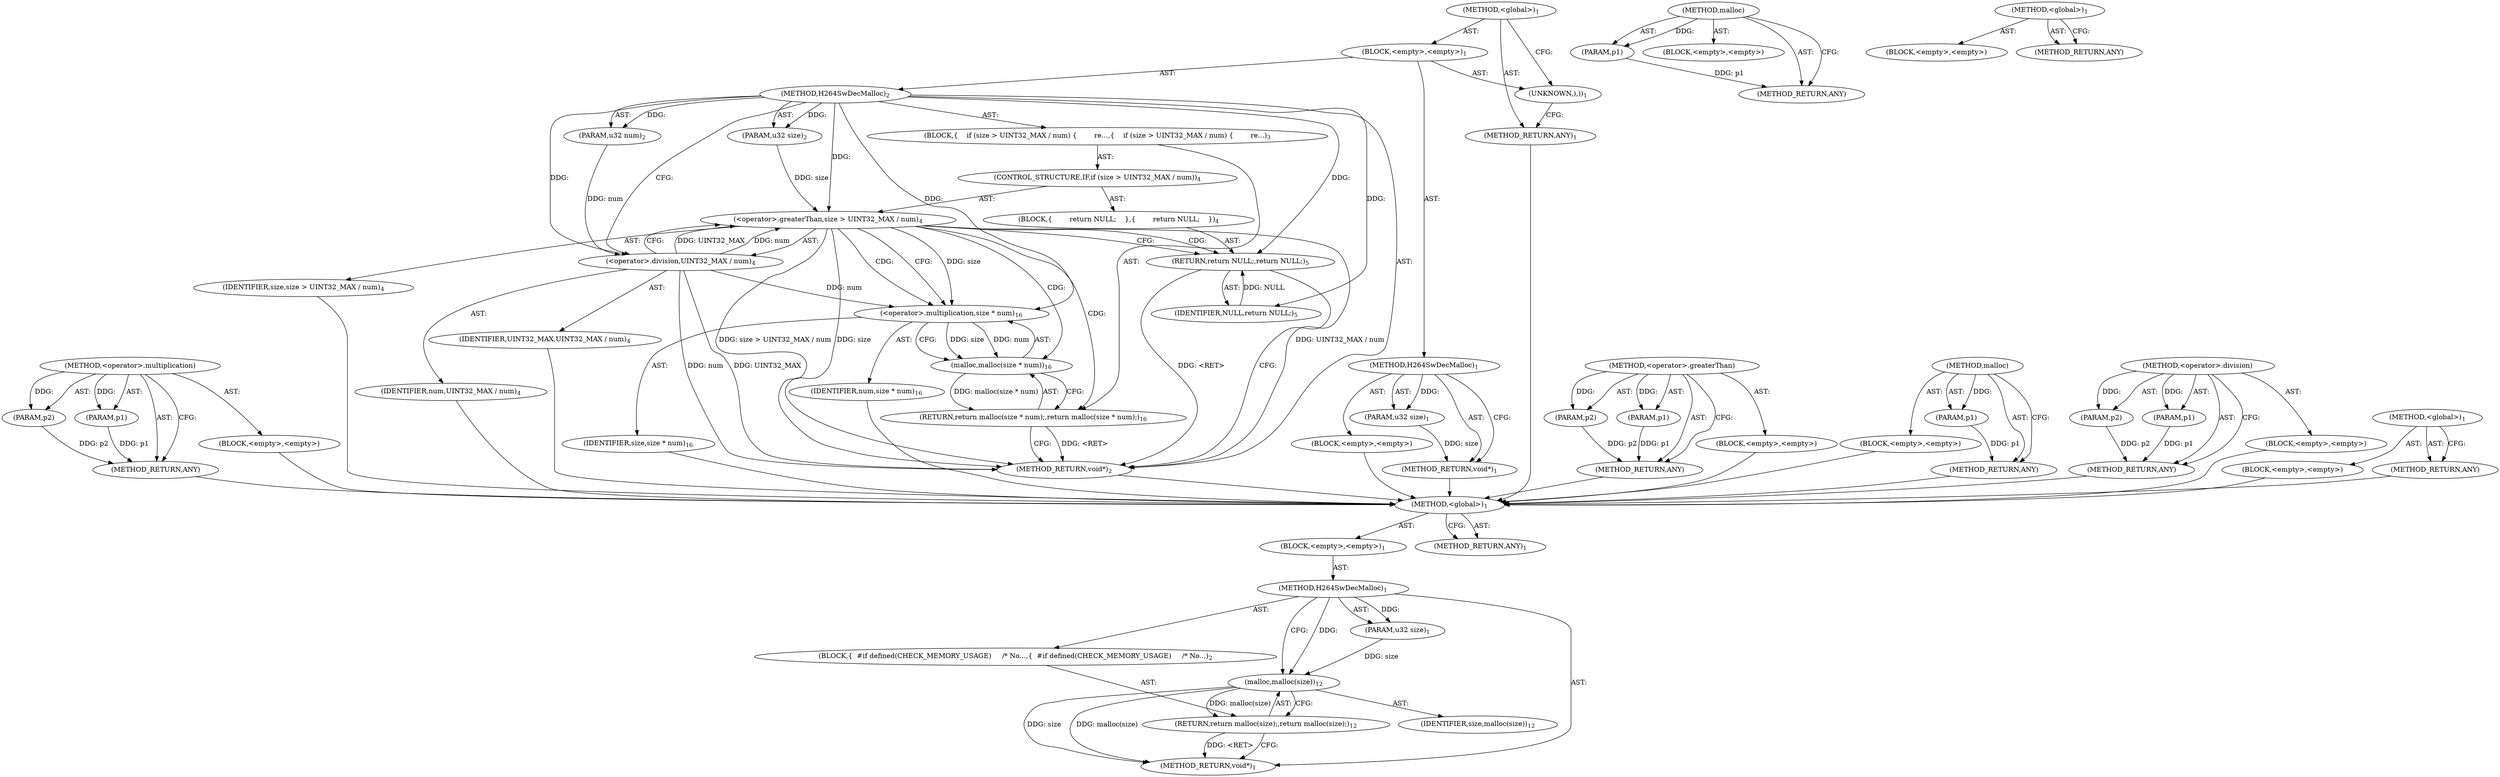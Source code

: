 digraph "H264SwDecMalloc" {
vulnerable_6 [label=<(METHOD,&lt;global&gt;)<SUB>1</SUB>>];
vulnerable_7 [label=<(BLOCK,&lt;empty&gt;,&lt;empty&gt;)<SUB>1</SUB>>];
vulnerable_8 [label=<(METHOD,H264SwDecMalloc)<SUB>1</SUB>>];
vulnerable_9 [label=<(PARAM,u32 size)<SUB>1</SUB>>];
vulnerable_10 [label=<(BLOCK,{
 
 #if defined(CHECK_MEMORY_USAGE)
     /* No...,{
 
 #if defined(CHECK_MEMORY_USAGE)
     /* No...)<SUB>2</SUB>>];
vulnerable_11 [label=<(RETURN,return malloc(size);,return malloc(size);)<SUB>12</SUB>>];
vulnerable_12 [label=<(malloc,malloc(size))<SUB>12</SUB>>];
vulnerable_13 [label=<(IDENTIFIER,size,malloc(size))<SUB>12</SUB>>];
vulnerable_14 [label=<(METHOD_RETURN,void*)<SUB>1</SUB>>];
vulnerable_16 [label=<(METHOD_RETURN,ANY)<SUB>1</SUB>>];
vulnerable_33 [label=<(METHOD,malloc)>];
vulnerable_34 [label=<(PARAM,p1)>];
vulnerable_35 [label=<(BLOCK,&lt;empty&gt;,&lt;empty&gt;)>];
vulnerable_36 [label=<(METHOD_RETURN,ANY)>];
vulnerable_27 [label=<(METHOD,&lt;global&gt;)<SUB>1</SUB>>];
vulnerable_28 [label=<(BLOCK,&lt;empty&gt;,&lt;empty&gt;)>];
vulnerable_29 [label=<(METHOD_RETURN,ANY)>];
fixed_65 [label=<(METHOD,&lt;operator&gt;.multiplication)>];
fixed_66 [label=<(PARAM,p1)>];
fixed_67 [label=<(PARAM,p2)>];
fixed_68 [label=<(BLOCK,&lt;empty&gt;,&lt;empty&gt;)>];
fixed_69 [label=<(METHOD_RETURN,ANY)>];
fixed_6 [label=<(METHOD,&lt;global&gt;)<SUB>1</SUB>>];
fixed_7 [label=<(BLOCK,&lt;empty&gt;,&lt;empty&gt;)<SUB>1</SUB>>];
fixed_8 [label=<(METHOD,H264SwDecMalloc)<SUB>1</SUB>>];
fixed_9 [label=<(PARAM,u32 size)<SUB>1</SUB>>];
fixed_10 [label=<(BLOCK,&lt;empty&gt;,&lt;empty&gt;)>];
fixed_11 [label=<(METHOD_RETURN,void*)<SUB>1</SUB>>];
fixed_13 [label=<(UNKNOWN,),))<SUB>1</SUB>>];
fixed_14 [label=<(METHOD,H264SwDecMalloc)<SUB>2</SUB>>];
fixed_15 [label=<(PARAM,u32 size)<SUB>2</SUB>>];
fixed_16 [label=<(PARAM,u32 num)<SUB>2</SUB>>];
fixed_17 [label=<(BLOCK,{
    if (size &gt; UINT32_MAX / num) {
        re...,{
    if (size &gt; UINT32_MAX / num) {
        re...)<SUB>3</SUB>>];
fixed_18 [label=<(CONTROL_STRUCTURE,IF,if (size &gt; UINT32_MAX / num))<SUB>4</SUB>>];
fixed_19 [label=<(&lt;operator&gt;.greaterThan,size &gt; UINT32_MAX / num)<SUB>4</SUB>>];
fixed_20 [label=<(IDENTIFIER,size,size &gt; UINT32_MAX / num)<SUB>4</SUB>>];
fixed_21 [label=<(&lt;operator&gt;.division,UINT32_MAX / num)<SUB>4</SUB>>];
fixed_22 [label=<(IDENTIFIER,UINT32_MAX,UINT32_MAX / num)<SUB>4</SUB>>];
fixed_23 [label=<(IDENTIFIER,num,UINT32_MAX / num)<SUB>4</SUB>>];
fixed_24 [label=<(BLOCK,{
        return NULL;
    },{
        return NULL;
    })<SUB>4</SUB>>];
fixed_25 [label=<(RETURN,return NULL;,return NULL;)<SUB>5</SUB>>];
fixed_26 [label=<(IDENTIFIER,NULL,return NULL;)<SUB>5</SUB>>];
fixed_27 [label=<(RETURN,return malloc(size * num);,return malloc(size * num);)<SUB>16</SUB>>];
fixed_28 [label=<(malloc,malloc(size * num))<SUB>16</SUB>>];
fixed_29 [label=<(&lt;operator&gt;.multiplication,size * num)<SUB>16</SUB>>];
fixed_30 [label=<(IDENTIFIER,size,size * num)<SUB>16</SUB>>];
fixed_31 [label=<(IDENTIFIER,num,size * num)<SUB>16</SUB>>];
fixed_32 [label=<(METHOD_RETURN,void*)<SUB>2</SUB>>];
fixed_34 [label=<(METHOD_RETURN,ANY)<SUB>1</SUB>>];
fixed_51 [label=<(METHOD,&lt;operator&gt;.greaterThan)>];
fixed_52 [label=<(PARAM,p1)>];
fixed_53 [label=<(PARAM,p2)>];
fixed_54 [label=<(BLOCK,&lt;empty&gt;,&lt;empty&gt;)>];
fixed_55 [label=<(METHOD_RETURN,ANY)>];
fixed_61 [label=<(METHOD,malloc)>];
fixed_62 [label=<(PARAM,p1)>];
fixed_63 [label=<(BLOCK,&lt;empty&gt;,&lt;empty&gt;)>];
fixed_64 [label=<(METHOD_RETURN,ANY)>];
fixed_56 [label=<(METHOD,&lt;operator&gt;.division)>];
fixed_57 [label=<(PARAM,p1)>];
fixed_58 [label=<(PARAM,p2)>];
fixed_59 [label=<(BLOCK,&lt;empty&gt;,&lt;empty&gt;)>];
fixed_60 [label=<(METHOD_RETURN,ANY)>];
fixed_45 [label=<(METHOD,&lt;global&gt;)<SUB>1</SUB>>];
fixed_46 [label=<(BLOCK,&lt;empty&gt;,&lt;empty&gt;)>];
fixed_47 [label=<(METHOD_RETURN,ANY)>];
vulnerable_6 -> vulnerable_7  [key=0, label="AST: "];
vulnerable_6 -> vulnerable_16  [key=0, label="AST: "];
vulnerable_6 -> vulnerable_16  [key=1, label="CFG: "];
vulnerable_7 -> vulnerable_8  [key=0, label="AST: "];
vulnerable_8 -> vulnerable_9  [key=0, label="AST: "];
vulnerable_8 -> vulnerable_9  [key=1, label="DDG: "];
vulnerable_8 -> vulnerable_10  [key=0, label="AST: "];
vulnerable_8 -> vulnerable_14  [key=0, label="AST: "];
vulnerable_8 -> vulnerable_12  [key=0, label="CFG: "];
vulnerable_8 -> vulnerable_12  [key=1, label="DDG: "];
vulnerable_9 -> vulnerable_12  [key=0, label="DDG: size"];
vulnerable_10 -> vulnerable_11  [key=0, label="AST: "];
vulnerable_11 -> vulnerable_12  [key=0, label="AST: "];
vulnerable_11 -> vulnerable_14  [key=0, label="CFG: "];
vulnerable_11 -> vulnerable_14  [key=1, label="DDG: &lt;RET&gt;"];
vulnerable_12 -> vulnerable_13  [key=0, label="AST: "];
vulnerable_12 -> vulnerable_11  [key=0, label="CFG: "];
vulnerable_12 -> vulnerable_11  [key=1, label="DDG: malloc(size)"];
vulnerable_12 -> vulnerable_14  [key=0, label="DDG: size"];
vulnerable_12 -> vulnerable_14  [key=1, label="DDG: malloc(size)"];
vulnerable_33 -> vulnerable_34  [key=0, label="AST: "];
vulnerable_33 -> vulnerable_34  [key=1, label="DDG: "];
vulnerable_33 -> vulnerable_35  [key=0, label="AST: "];
vulnerable_33 -> vulnerable_36  [key=0, label="AST: "];
vulnerable_33 -> vulnerable_36  [key=1, label="CFG: "];
vulnerable_34 -> vulnerable_36  [key=0, label="DDG: p1"];
vulnerable_27 -> vulnerable_28  [key=0, label="AST: "];
vulnerable_27 -> vulnerable_29  [key=0, label="AST: "];
vulnerable_27 -> vulnerable_29  [key=1, label="CFG: "];
fixed_65 -> fixed_66  [key=0, label="AST: "];
fixed_65 -> fixed_66  [key=1, label="DDG: "];
fixed_65 -> fixed_68  [key=0, label="AST: "];
fixed_65 -> fixed_67  [key=0, label="AST: "];
fixed_65 -> fixed_67  [key=1, label="DDG: "];
fixed_65 -> fixed_69  [key=0, label="AST: "];
fixed_65 -> fixed_69  [key=1, label="CFG: "];
fixed_66 -> fixed_69  [key=0, label="DDG: p1"];
fixed_67 -> fixed_69  [key=0, label="DDG: p2"];
fixed_68 -> vulnerable_6  [key=0];
fixed_69 -> vulnerable_6  [key=0];
fixed_6 -> fixed_7  [key=0, label="AST: "];
fixed_6 -> fixed_34  [key=0, label="AST: "];
fixed_6 -> fixed_13  [key=0, label="CFG: "];
fixed_7 -> fixed_8  [key=0, label="AST: "];
fixed_7 -> fixed_13  [key=0, label="AST: "];
fixed_7 -> fixed_14  [key=0, label="AST: "];
fixed_8 -> fixed_9  [key=0, label="AST: "];
fixed_8 -> fixed_9  [key=1, label="DDG: "];
fixed_8 -> fixed_10  [key=0, label="AST: "];
fixed_8 -> fixed_11  [key=0, label="AST: "];
fixed_8 -> fixed_11  [key=1, label="CFG: "];
fixed_9 -> fixed_11  [key=0, label="DDG: size"];
fixed_10 -> vulnerable_6  [key=0];
fixed_11 -> vulnerable_6  [key=0];
fixed_13 -> fixed_34  [key=0, label="CFG: "];
fixed_14 -> fixed_15  [key=0, label="AST: "];
fixed_14 -> fixed_15  [key=1, label="DDG: "];
fixed_14 -> fixed_16  [key=0, label="AST: "];
fixed_14 -> fixed_16  [key=1, label="DDG: "];
fixed_14 -> fixed_17  [key=0, label="AST: "];
fixed_14 -> fixed_32  [key=0, label="AST: "];
fixed_14 -> fixed_21  [key=0, label="CFG: "];
fixed_14 -> fixed_21  [key=1, label="DDG: "];
fixed_14 -> fixed_19  [key=0, label="DDG: "];
fixed_14 -> fixed_25  [key=0, label="DDG: "];
fixed_14 -> fixed_26  [key=0, label="DDG: "];
fixed_14 -> fixed_29  [key=0, label="DDG: "];
fixed_15 -> fixed_19  [key=0, label="DDG: size"];
fixed_16 -> fixed_21  [key=0, label="DDG: num"];
fixed_17 -> fixed_18  [key=0, label="AST: "];
fixed_17 -> fixed_27  [key=0, label="AST: "];
fixed_18 -> fixed_19  [key=0, label="AST: "];
fixed_18 -> fixed_24  [key=0, label="AST: "];
fixed_19 -> fixed_20  [key=0, label="AST: "];
fixed_19 -> fixed_21  [key=0, label="AST: "];
fixed_19 -> fixed_25  [key=0, label="CFG: "];
fixed_19 -> fixed_25  [key=1, label="CDG: "];
fixed_19 -> fixed_29  [key=0, label="CFG: "];
fixed_19 -> fixed_29  [key=1, label="DDG: size"];
fixed_19 -> fixed_29  [key=2, label="CDG: "];
fixed_19 -> fixed_32  [key=0, label="DDG: size"];
fixed_19 -> fixed_32  [key=1, label="DDG: UINT32_MAX / num"];
fixed_19 -> fixed_32  [key=2, label="DDG: size &gt; UINT32_MAX / num"];
fixed_19 -> fixed_28  [key=0, label="CDG: "];
fixed_19 -> fixed_27  [key=0, label="CDG: "];
fixed_20 -> vulnerable_6  [key=0];
fixed_21 -> fixed_22  [key=0, label="AST: "];
fixed_21 -> fixed_23  [key=0, label="AST: "];
fixed_21 -> fixed_19  [key=0, label="CFG: "];
fixed_21 -> fixed_19  [key=1, label="DDG: UINT32_MAX"];
fixed_21 -> fixed_19  [key=2, label="DDG: num"];
fixed_21 -> fixed_32  [key=0, label="DDG: num"];
fixed_21 -> fixed_32  [key=1, label="DDG: UINT32_MAX"];
fixed_21 -> fixed_29  [key=0, label="DDG: num"];
fixed_22 -> vulnerable_6  [key=0];
fixed_23 -> vulnerable_6  [key=0];
fixed_24 -> fixed_25  [key=0, label="AST: "];
fixed_25 -> fixed_26  [key=0, label="AST: "];
fixed_25 -> fixed_32  [key=0, label="CFG: "];
fixed_25 -> fixed_32  [key=1, label="DDG: &lt;RET&gt;"];
fixed_26 -> fixed_25  [key=0, label="DDG: NULL"];
fixed_27 -> fixed_28  [key=0, label="AST: "];
fixed_27 -> fixed_32  [key=0, label="CFG: "];
fixed_27 -> fixed_32  [key=1, label="DDG: &lt;RET&gt;"];
fixed_28 -> fixed_29  [key=0, label="AST: "];
fixed_28 -> fixed_27  [key=0, label="CFG: "];
fixed_28 -> fixed_27  [key=1, label="DDG: malloc(size * num)"];
fixed_29 -> fixed_30  [key=0, label="AST: "];
fixed_29 -> fixed_31  [key=0, label="AST: "];
fixed_29 -> fixed_28  [key=0, label="CFG: "];
fixed_29 -> fixed_28  [key=1, label="DDG: size"];
fixed_29 -> fixed_28  [key=2, label="DDG: num"];
fixed_30 -> vulnerable_6  [key=0];
fixed_31 -> vulnerable_6  [key=0];
fixed_32 -> vulnerable_6  [key=0];
fixed_34 -> vulnerable_6  [key=0];
fixed_51 -> fixed_52  [key=0, label="AST: "];
fixed_51 -> fixed_52  [key=1, label="DDG: "];
fixed_51 -> fixed_54  [key=0, label="AST: "];
fixed_51 -> fixed_53  [key=0, label="AST: "];
fixed_51 -> fixed_53  [key=1, label="DDG: "];
fixed_51 -> fixed_55  [key=0, label="AST: "];
fixed_51 -> fixed_55  [key=1, label="CFG: "];
fixed_52 -> fixed_55  [key=0, label="DDG: p1"];
fixed_53 -> fixed_55  [key=0, label="DDG: p2"];
fixed_54 -> vulnerable_6  [key=0];
fixed_55 -> vulnerable_6  [key=0];
fixed_61 -> fixed_62  [key=0, label="AST: "];
fixed_61 -> fixed_62  [key=1, label="DDG: "];
fixed_61 -> fixed_63  [key=0, label="AST: "];
fixed_61 -> fixed_64  [key=0, label="AST: "];
fixed_61 -> fixed_64  [key=1, label="CFG: "];
fixed_62 -> fixed_64  [key=0, label="DDG: p1"];
fixed_63 -> vulnerable_6  [key=0];
fixed_64 -> vulnerable_6  [key=0];
fixed_56 -> fixed_57  [key=0, label="AST: "];
fixed_56 -> fixed_57  [key=1, label="DDG: "];
fixed_56 -> fixed_59  [key=0, label="AST: "];
fixed_56 -> fixed_58  [key=0, label="AST: "];
fixed_56 -> fixed_58  [key=1, label="DDG: "];
fixed_56 -> fixed_60  [key=0, label="AST: "];
fixed_56 -> fixed_60  [key=1, label="CFG: "];
fixed_57 -> fixed_60  [key=0, label="DDG: p1"];
fixed_58 -> fixed_60  [key=0, label="DDG: p2"];
fixed_59 -> vulnerable_6  [key=0];
fixed_60 -> vulnerable_6  [key=0];
fixed_45 -> fixed_46  [key=0, label="AST: "];
fixed_45 -> fixed_47  [key=0, label="AST: "];
fixed_45 -> fixed_47  [key=1, label="CFG: "];
fixed_46 -> vulnerable_6  [key=0];
fixed_47 -> vulnerable_6  [key=0];
}
